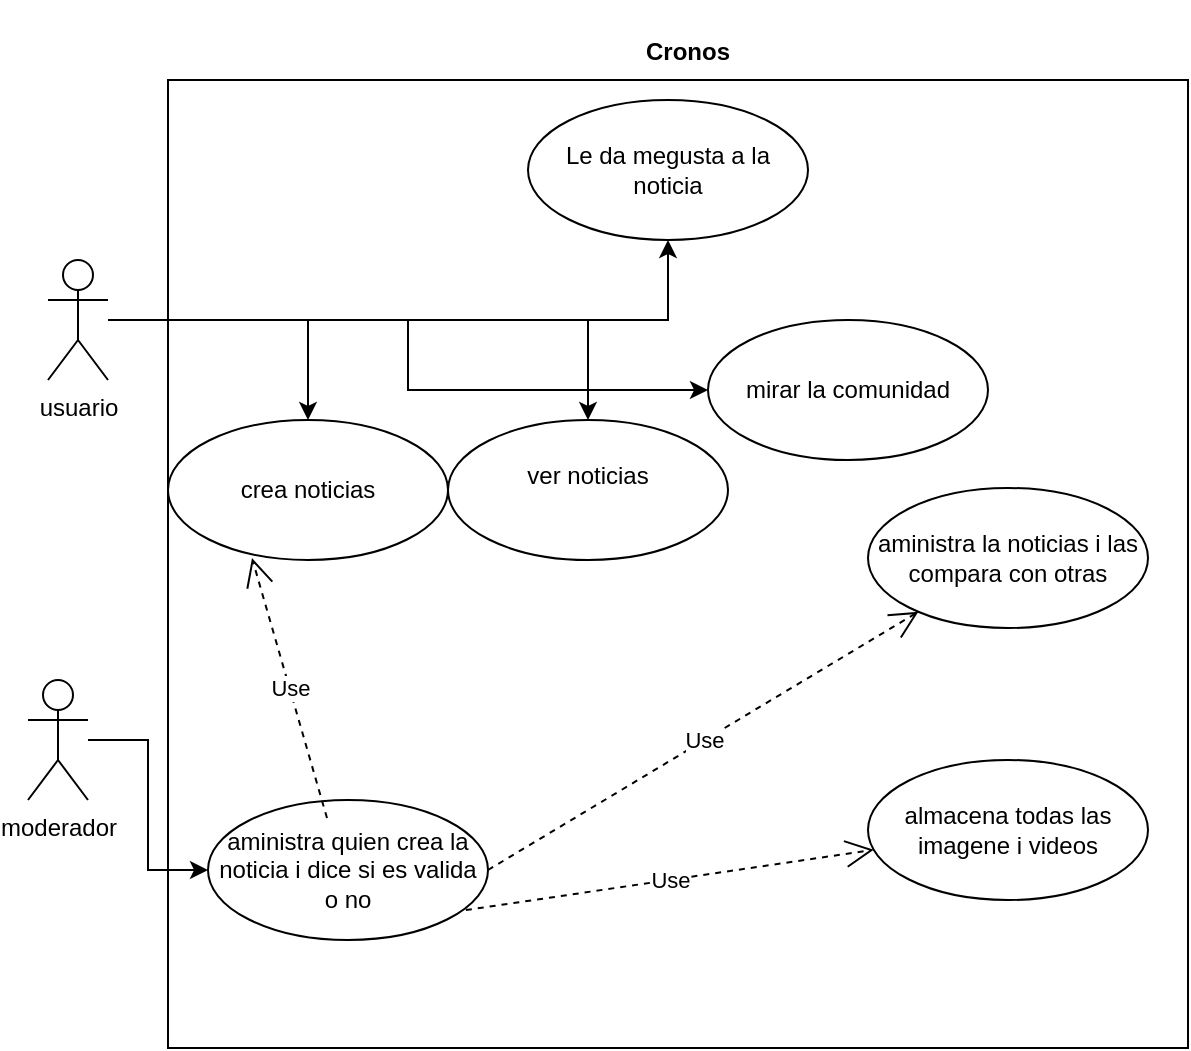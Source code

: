 <mxfile version="17.1.5" type="device"><diagram id="a633tZ4HLxrOThLBt6vS" name="Page-1"><mxGraphModel dx="1038" dy="564" grid="1" gridSize="10" guides="1" tooltips="1" connect="1" arrows="1" fold="1" page="1" pageScale="1" pageWidth="1169" pageHeight="827" math="0" shadow="0"><root><mxCell id="0"/><mxCell id="1" parent="0"/><mxCell id="8ktuF3yN3CFtlkvuuHD4-1" value="" style="html=1;" vertex="1" parent="1"><mxGeometry x="260" y="140" width="510" height="484" as="geometry"/></mxCell><mxCell id="8ktuF3yN3CFtlkvuuHD4-2" value="Cronos" style="text;align=center;fontStyle=1;verticalAlign=middle;spacingLeft=3;spacingRight=3;strokeColor=none;rotatable=0;points=[[0,0.5],[1,0.5]];portConstraint=eastwest;" vertex="1" parent="1"><mxGeometry x="450" y="100" width="140" height="50" as="geometry"/></mxCell><mxCell id="8ktuF3yN3CFtlkvuuHD4-9" style="edgeStyle=orthogonalEdgeStyle;rounded=0;orthogonalLoop=1;jettySize=auto;html=1;" edge="1" parent="1" source="8ktuF3yN3CFtlkvuuHD4-3" target="8ktuF3yN3CFtlkvuuHD4-8"><mxGeometry relative="1" as="geometry"/></mxCell><mxCell id="8ktuF3yN3CFtlkvuuHD4-21" style="edgeStyle=orthogonalEdgeStyle;rounded=0;orthogonalLoop=1;jettySize=auto;html=1;" edge="1" parent="1" source="8ktuF3yN3CFtlkvuuHD4-3" target="8ktuF3yN3CFtlkvuuHD4-20"><mxGeometry relative="1" as="geometry"/></mxCell><mxCell id="8ktuF3yN3CFtlkvuuHD4-24" style="edgeStyle=orthogonalEdgeStyle;rounded=0;orthogonalLoop=1;jettySize=auto;html=1;" edge="1" parent="1" source="8ktuF3yN3CFtlkvuuHD4-3" target="8ktuF3yN3CFtlkvuuHD4-22"><mxGeometry relative="1" as="geometry"/></mxCell><mxCell id="8ktuF3yN3CFtlkvuuHD4-25" style="edgeStyle=orthogonalEdgeStyle;rounded=0;orthogonalLoop=1;jettySize=auto;html=1;" edge="1" parent="1" source="8ktuF3yN3CFtlkvuuHD4-3" target="8ktuF3yN3CFtlkvuuHD4-23"><mxGeometry relative="1" as="geometry"/></mxCell><mxCell id="8ktuF3yN3CFtlkvuuHD4-3" value="usuario" style="shape=umlActor;verticalLabelPosition=bottom;verticalAlign=top;html=1;" vertex="1" parent="1"><mxGeometry x="200" y="230" width="30" height="60" as="geometry"/></mxCell><mxCell id="8ktuF3yN3CFtlkvuuHD4-11" style="edgeStyle=orthogonalEdgeStyle;rounded=0;orthogonalLoop=1;jettySize=auto;html=1;" edge="1" parent="1" source="8ktuF3yN3CFtlkvuuHD4-4" target="8ktuF3yN3CFtlkvuuHD4-10"><mxGeometry relative="1" as="geometry"/></mxCell><mxCell id="8ktuF3yN3CFtlkvuuHD4-4" value="moderador" style="shape=umlActor;verticalLabelPosition=bottom;verticalAlign=top;html=1;" vertex="1" parent="1"><mxGeometry x="190" y="440" width="30" height="60" as="geometry"/></mxCell><mxCell id="8ktuF3yN3CFtlkvuuHD4-8" value="crea noticias " style="ellipse;whiteSpace=wrap;html=1;" vertex="1" parent="1"><mxGeometry x="260" y="310" width="140" height="70" as="geometry"/></mxCell><mxCell id="8ktuF3yN3CFtlkvuuHD4-10" value="&lt;div&gt;aministra quien crea la &lt;br&gt;&lt;/div&gt;&lt;div&gt;noticia i dice si es valida&lt;/div&gt;&lt;div&gt;o no&lt;br&gt;&lt;/div&gt;" style="ellipse;whiteSpace=wrap;html=1;" vertex="1" parent="1"><mxGeometry x="280" y="500" width="140" height="70" as="geometry"/></mxCell><mxCell id="8ktuF3yN3CFtlkvuuHD4-13" value="&lt;div&gt;aministra la noticias i las &lt;br&gt;&lt;/div&gt;&lt;div&gt;compara con otras&lt;br&gt;&lt;/div&gt;" style="ellipse;whiteSpace=wrap;html=1;" vertex="1" parent="1"><mxGeometry x="610" y="344" width="140" height="70" as="geometry"/></mxCell><mxCell id="8ktuF3yN3CFtlkvuuHD4-17" value="Use" style="endArrow=open;endSize=12;dashed=1;html=1;rounded=0;exitX=1;exitY=0.5;exitDx=0;exitDy=0;" edge="1" parent="1" source="8ktuF3yN3CFtlkvuuHD4-10" target="8ktuF3yN3CFtlkvuuHD4-13"><mxGeometry width="160" relative="1" as="geometry"><mxPoint x="440" y="469.5" as="sourcePoint"/><mxPoint x="600" y="469.5" as="targetPoint"/></mxGeometry></mxCell><mxCell id="8ktuF3yN3CFtlkvuuHD4-18" value="&lt;div&gt;almacena todas las &lt;br&gt;&lt;/div&gt;&lt;div&gt;imagene i videos&lt;br&gt;&lt;/div&gt;" style="ellipse;whiteSpace=wrap;html=1;" vertex="1" parent="1"><mxGeometry x="610" y="480" width="140" height="70" as="geometry"/></mxCell><mxCell id="8ktuF3yN3CFtlkvuuHD4-20" value="Le da megusta a la noticia" style="ellipse;whiteSpace=wrap;html=1;" vertex="1" parent="1"><mxGeometry x="440" y="150" width="140" height="70" as="geometry"/></mxCell><mxCell id="8ktuF3yN3CFtlkvuuHD4-22" value="&lt;div&gt;ver noticias&lt;/div&gt;&lt;div&gt;&lt;br&gt;&lt;/div&gt;" style="ellipse;whiteSpace=wrap;html=1;" vertex="1" parent="1"><mxGeometry x="400" y="310" width="140" height="70" as="geometry"/></mxCell><mxCell id="8ktuF3yN3CFtlkvuuHD4-23" value="mirar la comunidad" style="ellipse;whiteSpace=wrap;html=1;" vertex="1" parent="1"><mxGeometry x="530" y="260" width="140" height="70" as="geometry"/></mxCell><mxCell id="8ktuF3yN3CFtlkvuuHD4-26" value="Use" style="endArrow=open;endSize=12;dashed=1;html=1;rounded=0;exitX=0.921;exitY=0.786;exitDx=0;exitDy=0;exitPerimeter=0;" edge="1" parent="1" source="8ktuF3yN3CFtlkvuuHD4-10" target="8ktuF3yN3CFtlkvuuHD4-18"><mxGeometry width="160" relative="1" as="geometry"><mxPoint x="420" y="480" as="sourcePoint"/><mxPoint x="580" y="480" as="targetPoint"/></mxGeometry></mxCell><mxCell id="8ktuF3yN3CFtlkvuuHD4-30" value="Use" style="endArrow=open;endSize=12;dashed=1;html=1;rounded=0;entryX=0.3;entryY=0.986;entryDx=0;entryDy=0;entryPerimeter=0;" edge="1" parent="1" target="8ktuF3yN3CFtlkvuuHD4-8"><mxGeometry width="160" relative="1" as="geometry"><mxPoint x="339.5" y="509" as="sourcePoint"/><mxPoint x="339.5" y="450" as="targetPoint"/><Array as="points"/></mxGeometry></mxCell></root></mxGraphModel></diagram></mxfile>